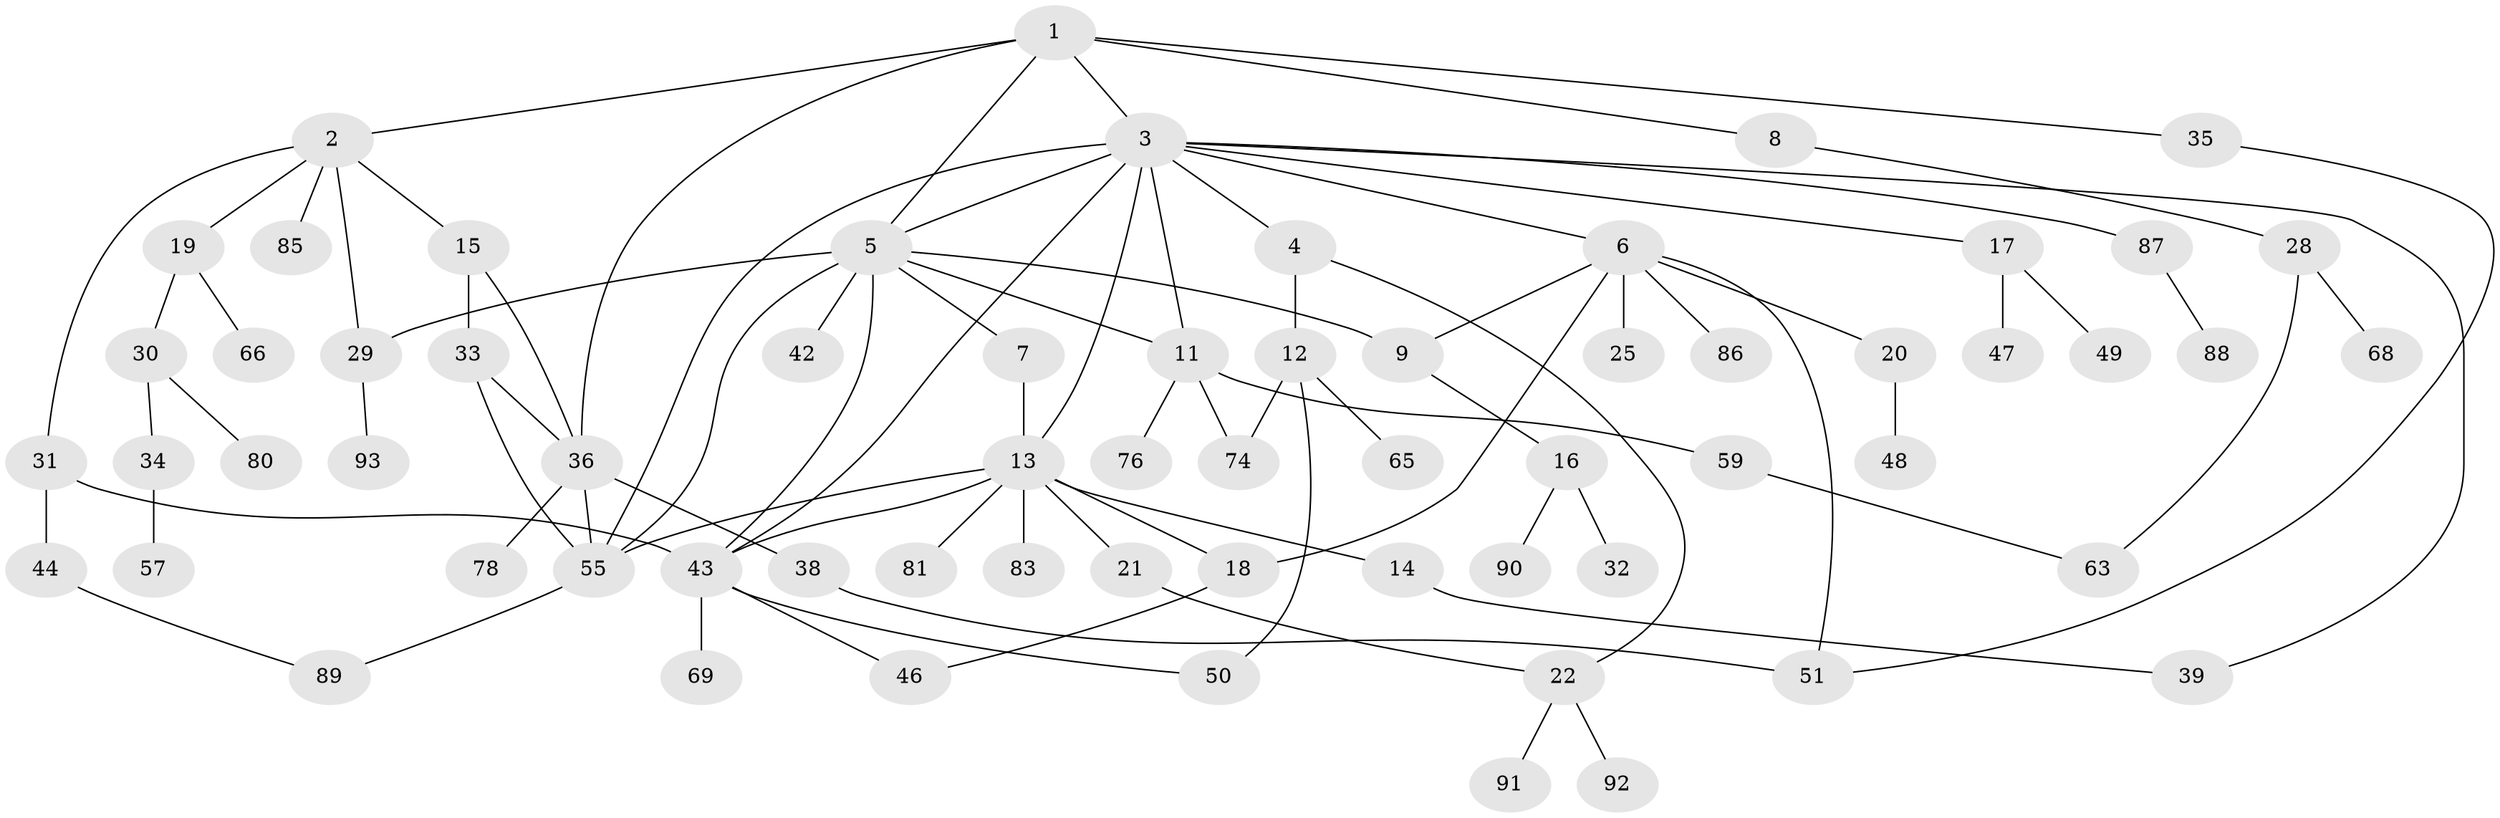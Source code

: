 // original degree distribution, {6: 0.031914893617021274, 7: 0.02127659574468085, 3: 0.1595744680851064, 5: 0.06382978723404255, 2: 0.2872340425531915, 4: 0.1276595744680851, 1: 0.30851063829787234}
// Generated by graph-tools (version 1.1) at 2025/16/03/04/25 18:16:50]
// undirected, 65 vertices, 88 edges
graph export_dot {
graph [start="1"]
  node [color=gray90,style=filled];
  1;
  2;
  3 [super="+10+27"];
  4;
  5 [super="+23+62"];
  6;
  7;
  8;
  9;
  11 [super="+24"];
  12 [super="+37+84"];
  13 [super="+58"];
  14;
  15 [super="+64"];
  16;
  17 [super="+94"];
  18;
  19 [super="+71"];
  20;
  21;
  22 [super="+73"];
  25;
  28 [super="+41"];
  29 [super="+77"];
  30;
  31;
  32;
  33 [super="+67+53"];
  34;
  35;
  36 [super="+40"];
  38;
  39;
  42;
  43 [super="+45"];
  44;
  46;
  47;
  48;
  49;
  50;
  51 [super="+61"];
  55 [super="+70+56"];
  57;
  59;
  63;
  65 [super="+82"];
  66;
  68;
  69;
  74;
  76;
  78;
  80;
  81;
  83;
  85;
  86;
  87;
  88;
  89;
  90;
  91;
  92;
  93;
  1 -- 2;
  1 -- 3;
  1 -- 5;
  1 -- 8;
  1 -- 35;
  1 -- 36;
  2 -- 15;
  2 -- 19;
  2 -- 31;
  2 -- 85;
  2 -- 29;
  3 -- 4;
  3 -- 6;
  3 -- 17;
  3 -- 39;
  3 -- 11;
  3 -- 13;
  3 -- 87;
  3 -- 43;
  3 -- 5;
  3 -- 55 [weight=2];
  4 -- 12;
  4 -- 22;
  5 -- 7;
  5 -- 42;
  5 -- 55;
  5 -- 9;
  5 -- 11;
  5 -- 29;
  5 -- 43;
  6 -- 9;
  6 -- 18;
  6 -- 20;
  6 -- 25;
  6 -- 86;
  6 -- 51;
  7 -- 13;
  8 -- 28;
  9 -- 16;
  11 -- 59;
  11 -- 74;
  11 -- 76;
  12 -- 65;
  12 -- 50;
  12 -- 74;
  13 -- 14;
  13 -- 21;
  13 -- 83;
  13 -- 81;
  13 -- 18;
  13 -- 55;
  13 -- 43;
  14 -- 39;
  15 -- 33;
  15 -- 36;
  16 -- 32;
  16 -- 90;
  17 -- 47;
  17 -- 49;
  18 -- 46;
  19 -- 30;
  19 -- 66;
  20 -- 48;
  21 -- 22;
  22 -- 91;
  22 -- 92;
  28 -- 63;
  28 -- 68;
  29 -- 93;
  30 -- 34;
  30 -- 80;
  31 -- 44;
  31 -- 43;
  33 -- 36;
  33 -- 55;
  34 -- 57;
  35 -- 51;
  36 -- 38;
  36 -- 55 [weight=2];
  36 -- 78;
  38 -- 51;
  43 -- 50;
  43 -- 69;
  43 -- 46;
  44 -- 89;
  55 -- 89;
  59 -- 63;
  87 -- 88;
}
